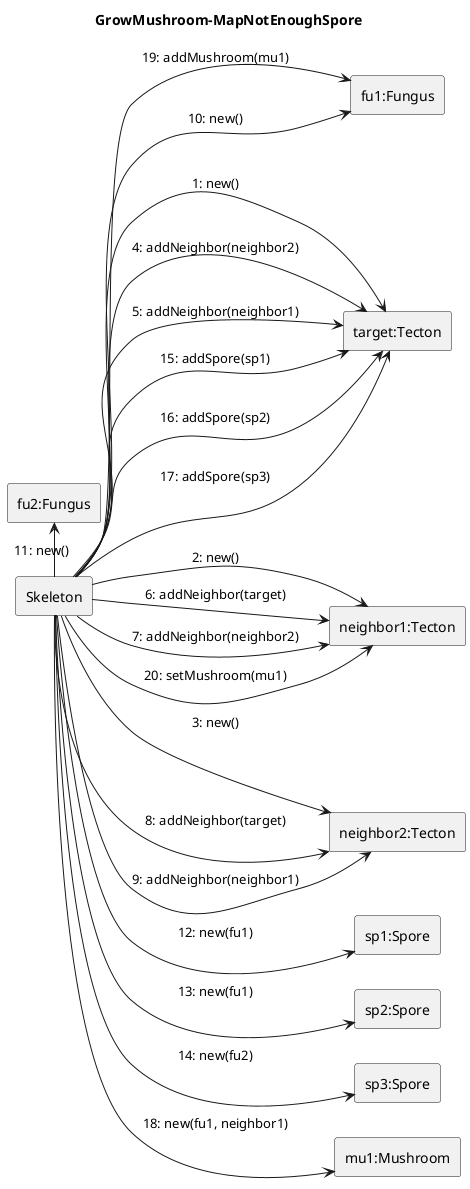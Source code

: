 @startuml Grow-mushroom/map-not-enough-spore
left to right direction

title GrowMushroom-MapNotEnoughSpore

rectangle Skeleton as S 

rectangle "fu1:Fungus" as fu1
rectangle "fu2:Fungus" as fu2
rectangle "target:Tecton" as tecton
rectangle "neighbor1:Tecton" as neighbor1
rectangle "neighbor2:Tecton" as neighbor2
rectangle "sp1:Spore" as sp1
rectangle "sp2:Spore" as sp2
rectangle "sp3:Spore" as sp3
rectangle "mu1:Mushroom" as mu1

S --> tecton: 1: new()
S --> neighbor1: 2: new()
S --> neighbor2: 3: new()
S --> tecton: 4: addNeighbor(neighbor2)
S --> tecton: 5: addNeighbor(neighbor1)
S --> neighbor1: 6: addNeighbor(target)
S --> neighbor1: 7: addNeighbor(neighbor2)
S --> neighbor2: 8: addNeighbor(target)
S --> neighbor2: 9: addNeighbor(neighbor1)

S -left-> fu1: 10: new()
S -left-> fu2: 11: new()

S --> sp1: 12: new(fu1)
S --> sp2: 13: new(fu1)
S --> sp3: 14: new(fu2)
S --> tecton: 15: addSpore(sp1)
S --> tecton: 16: addSpore(sp2)
S --> tecton: 17: addSpore(sp3)

S --> mu1: 18: new(fu1, neighbor1)
S --> fu1: 19: addMushroom(mu1)
S --> neighbor1: 20: setMushroom(mu1)

@enduml